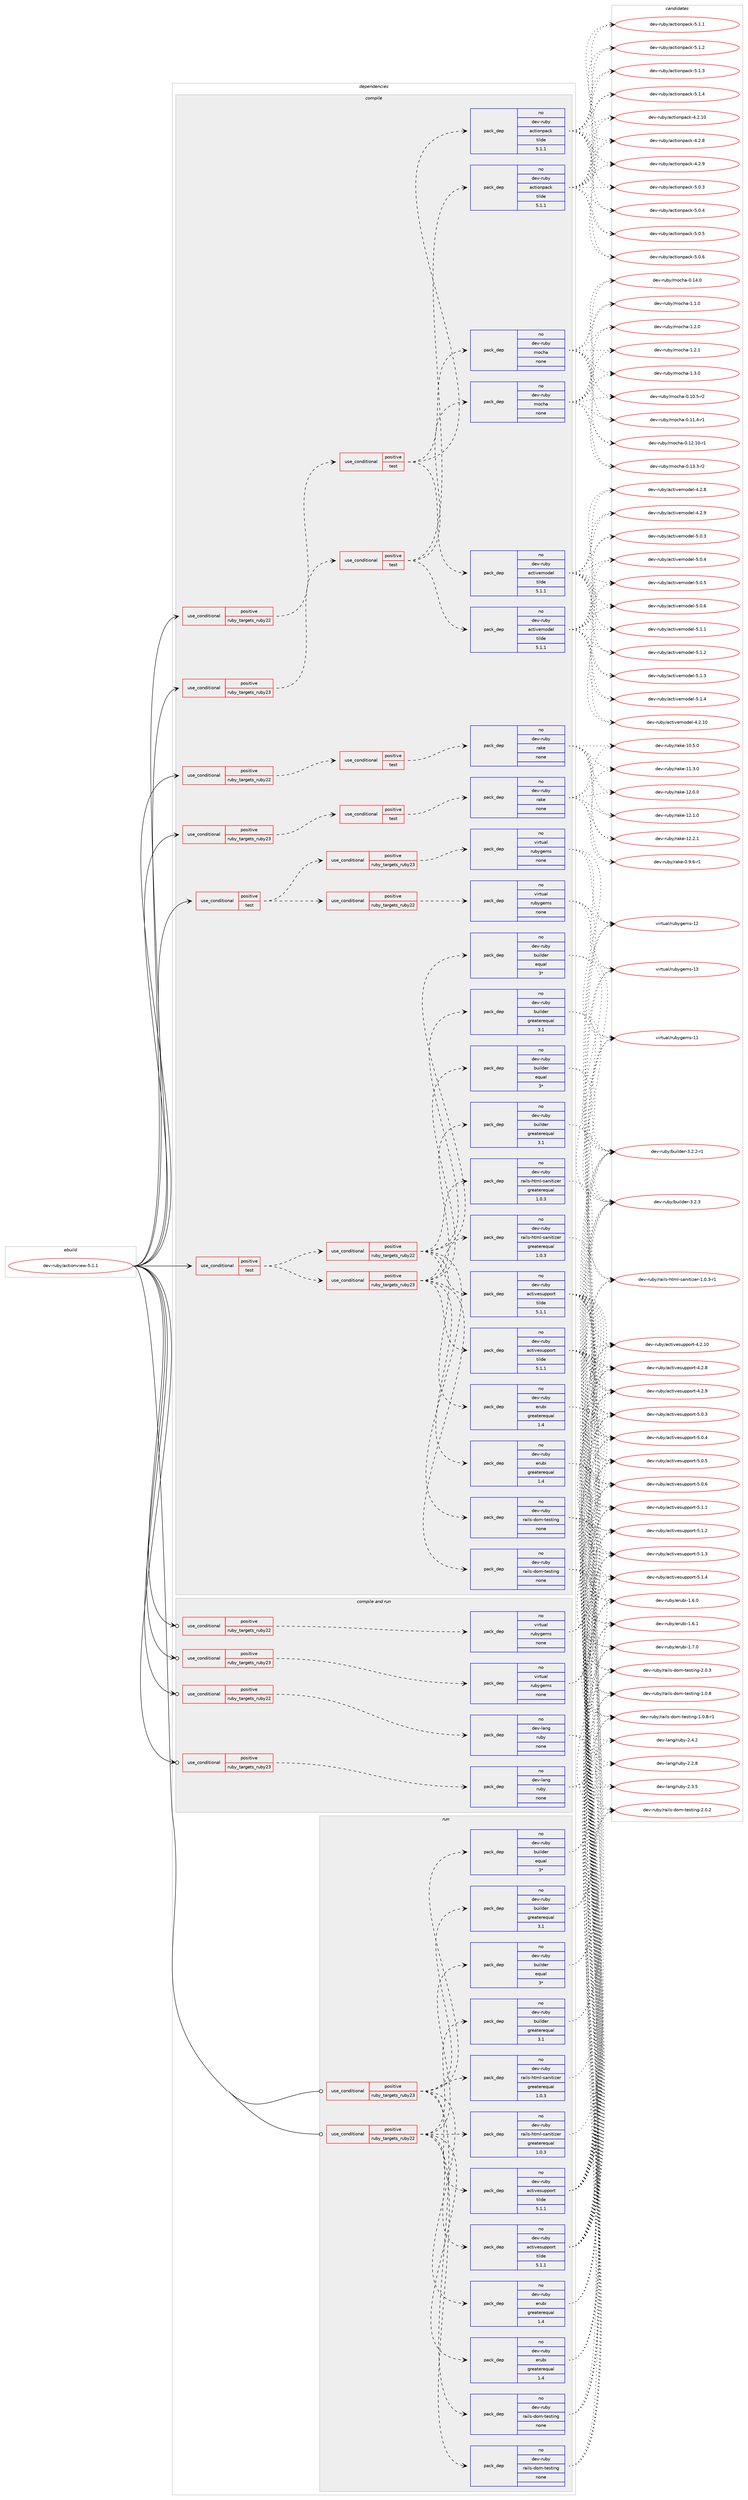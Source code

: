 digraph prolog {

# *************
# Graph options
# *************

newrank=true;
concentrate=true;
compound=true;
graph [rankdir=LR,fontname=Helvetica,fontsize=10,ranksep=1.5];#, ranksep=2.5, nodesep=0.2];
edge  [arrowhead=vee];
node  [fontname=Helvetica,fontsize=10];

# **********
# The ebuild
# **********

subgraph cluster_leftcol {
color=gray;
rank=same;
label=<<i>ebuild</i>>;
id [label="dev-ruby/actionview-5.1.1", color=red, width=4, href="../dev-ruby/actionview-5.1.1.svg"];
}

# ****************
# The dependencies
# ****************

subgraph cluster_midcol {
color=gray;
label=<<i>dependencies</i>>;
subgraph cluster_compile {
fillcolor="#eeeeee";
style=filled;
label=<<i>compile</i>>;
subgraph cond49291 {
dependency222841 [label=<<TABLE BORDER="0" CELLBORDER="1" CELLSPACING="0" CELLPADDING="4"><TR><TD ROWSPAN="3" CELLPADDING="10">use_conditional</TD></TR><TR><TD>positive</TD></TR><TR><TD>ruby_targets_ruby22</TD></TR></TABLE>>, shape=none, color=red];
subgraph cond49292 {
dependency222842 [label=<<TABLE BORDER="0" CELLBORDER="1" CELLSPACING="0" CELLPADDING="4"><TR><TD ROWSPAN="3" CELLPADDING="10">use_conditional</TD></TR><TR><TD>positive</TD></TR><TR><TD>test</TD></TR></TABLE>>, shape=none, color=red];
subgraph pack169560 {
dependency222843 [label=<<TABLE BORDER="0" CELLBORDER="1" CELLSPACING="0" CELLPADDING="4" WIDTH="220"><TR><TD ROWSPAN="6" CELLPADDING="30">pack_dep</TD></TR><TR><TD WIDTH="110">no</TD></TR><TR><TD>dev-ruby</TD></TR><TR><TD>mocha</TD></TR><TR><TD>none</TD></TR><TR><TD></TD></TR></TABLE>>, shape=none, color=blue];
}
dependency222842:e -> dependency222843:w [weight=20,style="dashed",arrowhead="vee"];
subgraph pack169561 {
dependency222844 [label=<<TABLE BORDER="0" CELLBORDER="1" CELLSPACING="0" CELLPADDING="4" WIDTH="220"><TR><TD ROWSPAN="6" CELLPADDING="30">pack_dep</TD></TR><TR><TD WIDTH="110">no</TD></TR><TR><TD>dev-ruby</TD></TR><TR><TD>actionpack</TD></TR><TR><TD>tilde</TD></TR><TR><TD>5.1.1</TD></TR></TABLE>>, shape=none, color=blue];
}
dependency222842:e -> dependency222844:w [weight=20,style="dashed",arrowhead="vee"];
subgraph pack169562 {
dependency222845 [label=<<TABLE BORDER="0" CELLBORDER="1" CELLSPACING="0" CELLPADDING="4" WIDTH="220"><TR><TD ROWSPAN="6" CELLPADDING="30">pack_dep</TD></TR><TR><TD WIDTH="110">no</TD></TR><TR><TD>dev-ruby</TD></TR><TR><TD>activemodel</TD></TR><TR><TD>tilde</TD></TR><TR><TD>5.1.1</TD></TR></TABLE>>, shape=none, color=blue];
}
dependency222842:e -> dependency222845:w [weight=20,style="dashed",arrowhead="vee"];
}
dependency222841:e -> dependency222842:w [weight=20,style="dashed",arrowhead="vee"];
}
id:e -> dependency222841:w [weight=20,style="solid",arrowhead="vee"];
subgraph cond49293 {
dependency222846 [label=<<TABLE BORDER="0" CELLBORDER="1" CELLSPACING="0" CELLPADDING="4"><TR><TD ROWSPAN="3" CELLPADDING="10">use_conditional</TD></TR><TR><TD>positive</TD></TR><TR><TD>ruby_targets_ruby22</TD></TR></TABLE>>, shape=none, color=red];
subgraph cond49294 {
dependency222847 [label=<<TABLE BORDER="0" CELLBORDER="1" CELLSPACING="0" CELLPADDING="4"><TR><TD ROWSPAN="3" CELLPADDING="10">use_conditional</TD></TR><TR><TD>positive</TD></TR><TR><TD>test</TD></TR></TABLE>>, shape=none, color=red];
subgraph pack169563 {
dependency222848 [label=<<TABLE BORDER="0" CELLBORDER="1" CELLSPACING="0" CELLPADDING="4" WIDTH="220"><TR><TD ROWSPAN="6" CELLPADDING="30">pack_dep</TD></TR><TR><TD WIDTH="110">no</TD></TR><TR><TD>dev-ruby</TD></TR><TR><TD>rake</TD></TR><TR><TD>none</TD></TR><TR><TD></TD></TR></TABLE>>, shape=none, color=blue];
}
dependency222847:e -> dependency222848:w [weight=20,style="dashed",arrowhead="vee"];
}
dependency222846:e -> dependency222847:w [weight=20,style="dashed",arrowhead="vee"];
}
id:e -> dependency222846:w [weight=20,style="solid",arrowhead="vee"];
subgraph cond49295 {
dependency222849 [label=<<TABLE BORDER="0" CELLBORDER="1" CELLSPACING="0" CELLPADDING="4"><TR><TD ROWSPAN="3" CELLPADDING="10">use_conditional</TD></TR><TR><TD>positive</TD></TR><TR><TD>ruby_targets_ruby23</TD></TR></TABLE>>, shape=none, color=red];
subgraph cond49296 {
dependency222850 [label=<<TABLE BORDER="0" CELLBORDER="1" CELLSPACING="0" CELLPADDING="4"><TR><TD ROWSPAN="3" CELLPADDING="10">use_conditional</TD></TR><TR><TD>positive</TD></TR><TR><TD>test</TD></TR></TABLE>>, shape=none, color=red];
subgraph pack169564 {
dependency222851 [label=<<TABLE BORDER="0" CELLBORDER="1" CELLSPACING="0" CELLPADDING="4" WIDTH="220"><TR><TD ROWSPAN="6" CELLPADDING="30">pack_dep</TD></TR><TR><TD WIDTH="110">no</TD></TR><TR><TD>dev-ruby</TD></TR><TR><TD>mocha</TD></TR><TR><TD>none</TD></TR><TR><TD></TD></TR></TABLE>>, shape=none, color=blue];
}
dependency222850:e -> dependency222851:w [weight=20,style="dashed",arrowhead="vee"];
subgraph pack169565 {
dependency222852 [label=<<TABLE BORDER="0" CELLBORDER="1" CELLSPACING="0" CELLPADDING="4" WIDTH="220"><TR><TD ROWSPAN="6" CELLPADDING="30">pack_dep</TD></TR><TR><TD WIDTH="110">no</TD></TR><TR><TD>dev-ruby</TD></TR><TR><TD>actionpack</TD></TR><TR><TD>tilde</TD></TR><TR><TD>5.1.1</TD></TR></TABLE>>, shape=none, color=blue];
}
dependency222850:e -> dependency222852:w [weight=20,style="dashed",arrowhead="vee"];
subgraph pack169566 {
dependency222853 [label=<<TABLE BORDER="0" CELLBORDER="1" CELLSPACING="0" CELLPADDING="4" WIDTH="220"><TR><TD ROWSPAN="6" CELLPADDING="30">pack_dep</TD></TR><TR><TD WIDTH="110">no</TD></TR><TR><TD>dev-ruby</TD></TR><TR><TD>activemodel</TD></TR><TR><TD>tilde</TD></TR><TR><TD>5.1.1</TD></TR></TABLE>>, shape=none, color=blue];
}
dependency222850:e -> dependency222853:w [weight=20,style="dashed",arrowhead="vee"];
}
dependency222849:e -> dependency222850:w [weight=20,style="dashed",arrowhead="vee"];
}
id:e -> dependency222849:w [weight=20,style="solid",arrowhead="vee"];
subgraph cond49297 {
dependency222854 [label=<<TABLE BORDER="0" CELLBORDER="1" CELLSPACING="0" CELLPADDING="4"><TR><TD ROWSPAN="3" CELLPADDING="10">use_conditional</TD></TR><TR><TD>positive</TD></TR><TR><TD>ruby_targets_ruby23</TD></TR></TABLE>>, shape=none, color=red];
subgraph cond49298 {
dependency222855 [label=<<TABLE BORDER="0" CELLBORDER="1" CELLSPACING="0" CELLPADDING="4"><TR><TD ROWSPAN="3" CELLPADDING="10">use_conditional</TD></TR><TR><TD>positive</TD></TR><TR><TD>test</TD></TR></TABLE>>, shape=none, color=red];
subgraph pack169567 {
dependency222856 [label=<<TABLE BORDER="0" CELLBORDER="1" CELLSPACING="0" CELLPADDING="4" WIDTH="220"><TR><TD ROWSPAN="6" CELLPADDING="30">pack_dep</TD></TR><TR><TD WIDTH="110">no</TD></TR><TR><TD>dev-ruby</TD></TR><TR><TD>rake</TD></TR><TR><TD>none</TD></TR><TR><TD></TD></TR></TABLE>>, shape=none, color=blue];
}
dependency222855:e -> dependency222856:w [weight=20,style="dashed",arrowhead="vee"];
}
dependency222854:e -> dependency222855:w [weight=20,style="dashed",arrowhead="vee"];
}
id:e -> dependency222854:w [weight=20,style="solid",arrowhead="vee"];
subgraph cond49299 {
dependency222857 [label=<<TABLE BORDER="0" CELLBORDER="1" CELLSPACING="0" CELLPADDING="4"><TR><TD ROWSPAN="3" CELLPADDING="10">use_conditional</TD></TR><TR><TD>positive</TD></TR><TR><TD>test</TD></TR></TABLE>>, shape=none, color=red];
subgraph cond49300 {
dependency222858 [label=<<TABLE BORDER="0" CELLBORDER="1" CELLSPACING="0" CELLPADDING="4"><TR><TD ROWSPAN="3" CELLPADDING="10">use_conditional</TD></TR><TR><TD>positive</TD></TR><TR><TD>ruby_targets_ruby22</TD></TR></TABLE>>, shape=none, color=red];
subgraph pack169568 {
dependency222859 [label=<<TABLE BORDER="0" CELLBORDER="1" CELLSPACING="0" CELLPADDING="4" WIDTH="220"><TR><TD ROWSPAN="6" CELLPADDING="30">pack_dep</TD></TR><TR><TD WIDTH="110">no</TD></TR><TR><TD>dev-ruby</TD></TR><TR><TD>activesupport</TD></TR><TR><TD>tilde</TD></TR><TR><TD>5.1.1</TD></TR></TABLE>>, shape=none, color=blue];
}
dependency222858:e -> dependency222859:w [weight=20,style="dashed",arrowhead="vee"];
subgraph pack169569 {
dependency222860 [label=<<TABLE BORDER="0" CELLBORDER="1" CELLSPACING="0" CELLPADDING="4" WIDTH="220"><TR><TD ROWSPAN="6" CELLPADDING="30">pack_dep</TD></TR><TR><TD WIDTH="110">no</TD></TR><TR><TD>dev-ruby</TD></TR><TR><TD>builder</TD></TR><TR><TD>greaterequal</TD></TR><TR><TD>3.1</TD></TR></TABLE>>, shape=none, color=blue];
}
dependency222858:e -> dependency222860:w [weight=20,style="dashed",arrowhead="vee"];
subgraph pack169570 {
dependency222861 [label=<<TABLE BORDER="0" CELLBORDER="1" CELLSPACING="0" CELLPADDING="4" WIDTH="220"><TR><TD ROWSPAN="6" CELLPADDING="30">pack_dep</TD></TR><TR><TD WIDTH="110">no</TD></TR><TR><TD>dev-ruby</TD></TR><TR><TD>builder</TD></TR><TR><TD>equal</TD></TR><TR><TD>3*</TD></TR></TABLE>>, shape=none, color=blue];
}
dependency222858:e -> dependency222861:w [weight=20,style="dashed",arrowhead="vee"];
subgraph pack169571 {
dependency222862 [label=<<TABLE BORDER="0" CELLBORDER="1" CELLSPACING="0" CELLPADDING="4" WIDTH="220"><TR><TD ROWSPAN="6" CELLPADDING="30">pack_dep</TD></TR><TR><TD WIDTH="110">no</TD></TR><TR><TD>dev-ruby</TD></TR><TR><TD>erubi</TD></TR><TR><TD>greaterequal</TD></TR><TR><TD>1.4</TD></TR></TABLE>>, shape=none, color=blue];
}
dependency222858:e -> dependency222862:w [weight=20,style="dashed",arrowhead="vee"];
subgraph pack169572 {
dependency222863 [label=<<TABLE BORDER="0" CELLBORDER="1" CELLSPACING="0" CELLPADDING="4" WIDTH="220"><TR><TD ROWSPAN="6" CELLPADDING="30">pack_dep</TD></TR><TR><TD WIDTH="110">no</TD></TR><TR><TD>dev-ruby</TD></TR><TR><TD>rails-html-sanitizer</TD></TR><TR><TD>greaterequal</TD></TR><TR><TD>1.0.3</TD></TR></TABLE>>, shape=none, color=blue];
}
dependency222858:e -> dependency222863:w [weight=20,style="dashed",arrowhead="vee"];
subgraph pack169573 {
dependency222864 [label=<<TABLE BORDER="0" CELLBORDER="1" CELLSPACING="0" CELLPADDING="4" WIDTH="220"><TR><TD ROWSPAN="6" CELLPADDING="30">pack_dep</TD></TR><TR><TD WIDTH="110">no</TD></TR><TR><TD>dev-ruby</TD></TR><TR><TD>rails-dom-testing</TD></TR><TR><TD>none</TD></TR><TR><TD></TD></TR></TABLE>>, shape=none, color=blue];
}
dependency222858:e -> dependency222864:w [weight=20,style="dashed",arrowhead="vee"];
}
dependency222857:e -> dependency222858:w [weight=20,style="dashed",arrowhead="vee"];
subgraph cond49301 {
dependency222865 [label=<<TABLE BORDER="0" CELLBORDER="1" CELLSPACING="0" CELLPADDING="4"><TR><TD ROWSPAN="3" CELLPADDING="10">use_conditional</TD></TR><TR><TD>positive</TD></TR><TR><TD>ruby_targets_ruby23</TD></TR></TABLE>>, shape=none, color=red];
subgraph pack169574 {
dependency222866 [label=<<TABLE BORDER="0" CELLBORDER="1" CELLSPACING="0" CELLPADDING="4" WIDTH="220"><TR><TD ROWSPAN="6" CELLPADDING="30">pack_dep</TD></TR><TR><TD WIDTH="110">no</TD></TR><TR><TD>dev-ruby</TD></TR><TR><TD>activesupport</TD></TR><TR><TD>tilde</TD></TR><TR><TD>5.1.1</TD></TR></TABLE>>, shape=none, color=blue];
}
dependency222865:e -> dependency222866:w [weight=20,style="dashed",arrowhead="vee"];
subgraph pack169575 {
dependency222867 [label=<<TABLE BORDER="0" CELLBORDER="1" CELLSPACING="0" CELLPADDING="4" WIDTH="220"><TR><TD ROWSPAN="6" CELLPADDING="30">pack_dep</TD></TR><TR><TD WIDTH="110">no</TD></TR><TR><TD>dev-ruby</TD></TR><TR><TD>builder</TD></TR><TR><TD>greaterequal</TD></TR><TR><TD>3.1</TD></TR></TABLE>>, shape=none, color=blue];
}
dependency222865:e -> dependency222867:w [weight=20,style="dashed",arrowhead="vee"];
subgraph pack169576 {
dependency222868 [label=<<TABLE BORDER="0" CELLBORDER="1" CELLSPACING="0" CELLPADDING="4" WIDTH="220"><TR><TD ROWSPAN="6" CELLPADDING="30">pack_dep</TD></TR><TR><TD WIDTH="110">no</TD></TR><TR><TD>dev-ruby</TD></TR><TR><TD>builder</TD></TR><TR><TD>equal</TD></TR><TR><TD>3*</TD></TR></TABLE>>, shape=none, color=blue];
}
dependency222865:e -> dependency222868:w [weight=20,style="dashed",arrowhead="vee"];
subgraph pack169577 {
dependency222869 [label=<<TABLE BORDER="0" CELLBORDER="1" CELLSPACING="0" CELLPADDING="4" WIDTH="220"><TR><TD ROWSPAN="6" CELLPADDING="30">pack_dep</TD></TR><TR><TD WIDTH="110">no</TD></TR><TR><TD>dev-ruby</TD></TR><TR><TD>erubi</TD></TR><TR><TD>greaterequal</TD></TR><TR><TD>1.4</TD></TR></TABLE>>, shape=none, color=blue];
}
dependency222865:e -> dependency222869:w [weight=20,style="dashed",arrowhead="vee"];
subgraph pack169578 {
dependency222870 [label=<<TABLE BORDER="0" CELLBORDER="1" CELLSPACING="0" CELLPADDING="4" WIDTH="220"><TR><TD ROWSPAN="6" CELLPADDING="30">pack_dep</TD></TR><TR><TD WIDTH="110">no</TD></TR><TR><TD>dev-ruby</TD></TR><TR><TD>rails-html-sanitizer</TD></TR><TR><TD>greaterequal</TD></TR><TR><TD>1.0.3</TD></TR></TABLE>>, shape=none, color=blue];
}
dependency222865:e -> dependency222870:w [weight=20,style="dashed",arrowhead="vee"];
subgraph pack169579 {
dependency222871 [label=<<TABLE BORDER="0" CELLBORDER="1" CELLSPACING="0" CELLPADDING="4" WIDTH="220"><TR><TD ROWSPAN="6" CELLPADDING="30">pack_dep</TD></TR><TR><TD WIDTH="110">no</TD></TR><TR><TD>dev-ruby</TD></TR><TR><TD>rails-dom-testing</TD></TR><TR><TD>none</TD></TR><TR><TD></TD></TR></TABLE>>, shape=none, color=blue];
}
dependency222865:e -> dependency222871:w [weight=20,style="dashed",arrowhead="vee"];
}
dependency222857:e -> dependency222865:w [weight=20,style="dashed",arrowhead="vee"];
}
id:e -> dependency222857:w [weight=20,style="solid",arrowhead="vee"];
subgraph cond49302 {
dependency222872 [label=<<TABLE BORDER="0" CELLBORDER="1" CELLSPACING="0" CELLPADDING="4"><TR><TD ROWSPAN="3" CELLPADDING="10">use_conditional</TD></TR><TR><TD>positive</TD></TR><TR><TD>test</TD></TR></TABLE>>, shape=none, color=red];
subgraph cond49303 {
dependency222873 [label=<<TABLE BORDER="0" CELLBORDER="1" CELLSPACING="0" CELLPADDING="4"><TR><TD ROWSPAN="3" CELLPADDING="10">use_conditional</TD></TR><TR><TD>positive</TD></TR><TR><TD>ruby_targets_ruby22</TD></TR></TABLE>>, shape=none, color=red];
subgraph pack169580 {
dependency222874 [label=<<TABLE BORDER="0" CELLBORDER="1" CELLSPACING="0" CELLPADDING="4" WIDTH="220"><TR><TD ROWSPAN="6" CELLPADDING="30">pack_dep</TD></TR><TR><TD WIDTH="110">no</TD></TR><TR><TD>virtual</TD></TR><TR><TD>rubygems</TD></TR><TR><TD>none</TD></TR><TR><TD></TD></TR></TABLE>>, shape=none, color=blue];
}
dependency222873:e -> dependency222874:w [weight=20,style="dashed",arrowhead="vee"];
}
dependency222872:e -> dependency222873:w [weight=20,style="dashed",arrowhead="vee"];
subgraph cond49304 {
dependency222875 [label=<<TABLE BORDER="0" CELLBORDER="1" CELLSPACING="0" CELLPADDING="4"><TR><TD ROWSPAN="3" CELLPADDING="10">use_conditional</TD></TR><TR><TD>positive</TD></TR><TR><TD>ruby_targets_ruby23</TD></TR></TABLE>>, shape=none, color=red];
subgraph pack169581 {
dependency222876 [label=<<TABLE BORDER="0" CELLBORDER="1" CELLSPACING="0" CELLPADDING="4" WIDTH="220"><TR><TD ROWSPAN="6" CELLPADDING="30">pack_dep</TD></TR><TR><TD WIDTH="110">no</TD></TR><TR><TD>virtual</TD></TR><TR><TD>rubygems</TD></TR><TR><TD>none</TD></TR><TR><TD></TD></TR></TABLE>>, shape=none, color=blue];
}
dependency222875:e -> dependency222876:w [weight=20,style="dashed",arrowhead="vee"];
}
dependency222872:e -> dependency222875:w [weight=20,style="dashed",arrowhead="vee"];
}
id:e -> dependency222872:w [weight=20,style="solid",arrowhead="vee"];
}
subgraph cluster_compileandrun {
fillcolor="#eeeeee";
style=filled;
label=<<i>compile and run</i>>;
subgraph cond49305 {
dependency222877 [label=<<TABLE BORDER="0" CELLBORDER="1" CELLSPACING="0" CELLPADDING="4"><TR><TD ROWSPAN="3" CELLPADDING="10">use_conditional</TD></TR><TR><TD>positive</TD></TR><TR><TD>ruby_targets_ruby22</TD></TR></TABLE>>, shape=none, color=red];
subgraph pack169582 {
dependency222878 [label=<<TABLE BORDER="0" CELLBORDER="1" CELLSPACING="0" CELLPADDING="4" WIDTH="220"><TR><TD ROWSPAN="6" CELLPADDING="30">pack_dep</TD></TR><TR><TD WIDTH="110">no</TD></TR><TR><TD>dev-lang</TD></TR><TR><TD>ruby</TD></TR><TR><TD>none</TD></TR><TR><TD></TD></TR></TABLE>>, shape=none, color=blue];
}
dependency222877:e -> dependency222878:w [weight=20,style="dashed",arrowhead="vee"];
}
id:e -> dependency222877:w [weight=20,style="solid",arrowhead="odotvee"];
subgraph cond49306 {
dependency222879 [label=<<TABLE BORDER="0" CELLBORDER="1" CELLSPACING="0" CELLPADDING="4"><TR><TD ROWSPAN="3" CELLPADDING="10">use_conditional</TD></TR><TR><TD>positive</TD></TR><TR><TD>ruby_targets_ruby22</TD></TR></TABLE>>, shape=none, color=red];
subgraph pack169583 {
dependency222880 [label=<<TABLE BORDER="0" CELLBORDER="1" CELLSPACING="0" CELLPADDING="4" WIDTH="220"><TR><TD ROWSPAN="6" CELLPADDING="30">pack_dep</TD></TR><TR><TD WIDTH="110">no</TD></TR><TR><TD>virtual</TD></TR><TR><TD>rubygems</TD></TR><TR><TD>none</TD></TR><TR><TD></TD></TR></TABLE>>, shape=none, color=blue];
}
dependency222879:e -> dependency222880:w [weight=20,style="dashed",arrowhead="vee"];
}
id:e -> dependency222879:w [weight=20,style="solid",arrowhead="odotvee"];
subgraph cond49307 {
dependency222881 [label=<<TABLE BORDER="0" CELLBORDER="1" CELLSPACING="0" CELLPADDING="4"><TR><TD ROWSPAN="3" CELLPADDING="10">use_conditional</TD></TR><TR><TD>positive</TD></TR><TR><TD>ruby_targets_ruby23</TD></TR></TABLE>>, shape=none, color=red];
subgraph pack169584 {
dependency222882 [label=<<TABLE BORDER="0" CELLBORDER="1" CELLSPACING="0" CELLPADDING="4" WIDTH="220"><TR><TD ROWSPAN="6" CELLPADDING="30">pack_dep</TD></TR><TR><TD WIDTH="110">no</TD></TR><TR><TD>dev-lang</TD></TR><TR><TD>ruby</TD></TR><TR><TD>none</TD></TR><TR><TD></TD></TR></TABLE>>, shape=none, color=blue];
}
dependency222881:e -> dependency222882:w [weight=20,style="dashed",arrowhead="vee"];
}
id:e -> dependency222881:w [weight=20,style="solid",arrowhead="odotvee"];
subgraph cond49308 {
dependency222883 [label=<<TABLE BORDER="0" CELLBORDER="1" CELLSPACING="0" CELLPADDING="4"><TR><TD ROWSPAN="3" CELLPADDING="10">use_conditional</TD></TR><TR><TD>positive</TD></TR><TR><TD>ruby_targets_ruby23</TD></TR></TABLE>>, shape=none, color=red];
subgraph pack169585 {
dependency222884 [label=<<TABLE BORDER="0" CELLBORDER="1" CELLSPACING="0" CELLPADDING="4" WIDTH="220"><TR><TD ROWSPAN="6" CELLPADDING="30">pack_dep</TD></TR><TR><TD WIDTH="110">no</TD></TR><TR><TD>virtual</TD></TR><TR><TD>rubygems</TD></TR><TR><TD>none</TD></TR><TR><TD></TD></TR></TABLE>>, shape=none, color=blue];
}
dependency222883:e -> dependency222884:w [weight=20,style="dashed",arrowhead="vee"];
}
id:e -> dependency222883:w [weight=20,style="solid",arrowhead="odotvee"];
}
subgraph cluster_run {
fillcolor="#eeeeee";
style=filled;
label=<<i>run</i>>;
subgraph cond49309 {
dependency222885 [label=<<TABLE BORDER="0" CELLBORDER="1" CELLSPACING="0" CELLPADDING="4"><TR><TD ROWSPAN="3" CELLPADDING="10">use_conditional</TD></TR><TR><TD>positive</TD></TR><TR><TD>ruby_targets_ruby22</TD></TR></TABLE>>, shape=none, color=red];
subgraph pack169586 {
dependency222886 [label=<<TABLE BORDER="0" CELLBORDER="1" CELLSPACING="0" CELLPADDING="4" WIDTH="220"><TR><TD ROWSPAN="6" CELLPADDING="30">pack_dep</TD></TR><TR><TD WIDTH="110">no</TD></TR><TR><TD>dev-ruby</TD></TR><TR><TD>activesupport</TD></TR><TR><TD>tilde</TD></TR><TR><TD>5.1.1</TD></TR></TABLE>>, shape=none, color=blue];
}
dependency222885:e -> dependency222886:w [weight=20,style="dashed",arrowhead="vee"];
subgraph pack169587 {
dependency222887 [label=<<TABLE BORDER="0" CELLBORDER="1" CELLSPACING="0" CELLPADDING="4" WIDTH="220"><TR><TD ROWSPAN="6" CELLPADDING="30">pack_dep</TD></TR><TR><TD WIDTH="110">no</TD></TR><TR><TD>dev-ruby</TD></TR><TR><TD>builder</TD></TR><TR><TD>greaterequal</TD></TR><TR><TD>3.1</TD></TR></TABLE>>, shape=none, color=blue];
}
dependency222885:e -> dependency222887:w [weight=20,style="dashed",arrowhead="vee"];
subgraph pack169588 {
dependency222888 [label=<<TABLE BORDER="0" CELLBORDER="1" CELLSPACING="0" CELLPADDING="4" WIDTH="220"><TR><TD ROWSPAN="6" CELLPADDING="30">pack_dep</TD></TR><TR><TD WIDTH="110">no</TD></TR><TR><TD>dev-ruby</TD></TR><TR><TD>builder</TD></TR><TR><TD>equal</TD></TR><TR><TD>3*</TD></TR></TABLE>>, shape=none, color=blue];
}
dependency222885:e -> dependency222888:w [weight=20,style="dashed",arrowhead="vee"];
subgraph pack169589 {
dependency222889 [label=<<TABLE BORDER="0" CELLBORDER="1" CELLSPACING="0" CELLPADDING="4" WIDTH="220"><TR><TD ROWSPAN="6" CELLPADDING="30">pack_dep</TD></TR><TR><TD WIDTH="110">no</TD></TR><TR><TD>dev-ruby</TD></TR><TR><TD>erubi</TD></TR><TR><TD>greaterequal</TD></TR><TR><TD>1.4</TD></TR></TABLE>>, shape=none, color=blue];
}
dependency222885:e -> dependency222889:w [weight=20,style="dashed",arrowhead="vee"];
subgraph pack169590 {
dependency222890 [label=<<TABLE BORDER="0" CELLBORDER="1" CELLSPACING="0" CELLPADDING="4" WIDTH="220"><TR><TD ROWSPAN="6" CELLPADDING="30">pack_dep</TD></TR><TR><TD WIDTH="110">no</TD></TR><TR><TD>dev-ruby</TD></TR><TR><TD>rails-html-sanitizer</TD></TR><TR><TD>greaterequal</TD></TR><TR><TD>1.0.3</TD></TR></TABLE>>, shape=none, color=blue];
}
dependency222885:e -> dependency222890:w [weight=20,style="dashed",arrowhead="vee"];
subgraph pack169591 {
dependency222891 [label=<<TABLE BORDER="0" CELLBORDER="1" CELLSPACING="0" CELLPADDING="4" WIDTH="220"><TR><TD ROWSPAN="6" CELLPADDING="30">pack_dep</TD></TR><TR><TD WIDTH="110">no</TD></TR><TR><TD>dev-ruby</TD></TR><TR><TD>rails-dom-testing</TD></TR><TR><TD>none</TD></TR><TR><TD></TD></TR></TABLE>>, shape=none, color=blue];
}
dependency222885:e -> dependency222891:w [weight=20,style="dashed",arrowhead="vee"];
}
id:e -> dependency222885:w [weight=20,style="solid",arrowhead="odot"];
subgraph cond49310 {
dependency222892 [label=<<TABLE BORDER="0" CELLBORDER="1" CELLSPACING="0" CELLPADDING="4"><TR><TD ROWSPAN="3" CELLPADDING="10">use_conditional</TD></TR><TR><TD>positive</TD></TR><TR><TD>ruby_targets_ruby23</TD></TR></TABLE>>, shape=none, color=red];
subgraph pack169592 {
dependency222893 [label=<<TABLE BORDER="0" CELLBORDER="1" CELLSPACING="0" CELLPADDING="4" WIDTH="220"><TR><TD ROWSPAN="6" CELLPADDING="30">pack_dep</TD></TR><TR><TD WIDTH="110">no</TD></TR><TR><TD>dev-ruby</TD></TR><TR><TD>activesupport</TD></TR><TR><TD>tilde</TD></TR><TR><TD>5.1.1</TD></TR></TABLE>>, shape=none, color=blue];
}
dependency222892:e -> dependency222893:w [weight=20,style="dashed",arrowhead="vee"];
subgraph pack169593 {
dependency222894 [label=<<TABLE BORDER="0" CELLBORDER="1" CELLSPACING="0" CELLPADDING="4" WIDTH="220"><TR><TD ROWSPAN="6" CELLPADDING="30">pack_dep</TD></TR><TR><TD WIDTH="110">no</TD></TR><TR><TD>dev-ruby</TD></TR><TR><TD>builder</TD></TR><TR><TD>greaterequal</TD></TR><TR><TD>3.1</TD></TR></TABLE>>, shape=none, color=blue];
}
dependency222892:e -> dependency222894:w [weight=20,style="dashed",arrowhead="vee"];
subgraph pack169594 {
dependency222895 [label=<<TABLE BORDER="0" CELLBORDER="1" CELLSPACING="0" CELLPADDING="4" WIDTH="220"><TR><TD ROWSPAN="6" CELLPADDING="30">pack_dep</TD></TR><TR><TD WIDTH="110">no</TD></TR><TR><TD>dev-ruby</TD></TR><TR><TD>builder</TD></TR><TR><TD>equal</TD></TR><TR><TD>3*</TD></TR></TABLE>>, shape=none, color=blue];
}
dependency222892:e -> dependency222895:w [weight=20,style="dashed",arrowhead="vee"];
subgraph pack169595 {
dependency222896 [label=<<TABLE BORDER="0" CELLBORDER="1" CELLSPACING="0" CELLPADDING="4" WIDTH="220"><TR><TD ROWSPAN="6" CELLPADDING="30">pack_dep</TD></TR><TR><TD WIDTH="110">no</TD></TR><TR><TD>dev-ruby</TD></TR><TR><TD>erubi</TD></TR><TR><TD>greaterequal</TD></TR><TR><TD>1.4</TD></TR></TABLE>>, shape=none, color=blue];
}
dependency222892:e -> dependency222896:w [weight=20,style="dashed",arrowhead="vee"];
subgraph pack169596 {
dependency222897 [label=<<TABLE BORDER="0" CELLBORDER="1" CELLSPACING="0" CELLPADDING="4" WIDTH="220"><TR><TD ROWSPAN="6" CELLPADDING="30">pack_dep</TD></TR><TR><TD WIDTH="110">no</TD></TR><TR><TD>dev-ruby</TD></TR><TR><TD>rails-html-sanitizer</TD></TR><TR><TD>greaterequal</TD></TR><TR><TD>1.0.3</TD></TR></TABLE>>, shape=none, color=blue];
}
dependency222892:e -> dependency222897:w [weight=20,style="dashed",arrowhead="vee"];
subgraph pack169597 {
dependency222898 [label=<<TABLE BORDER="0" CELLBORDER="1" CELLSPACING="0" CELLPADDING="4" WIDTH="220"><TR><TD ROWSPAN="6" CELLPADDING="30">pack_dep</TD></TR><TR><TD WIDTH="110">no</TD></TR><TR><TD>dev-ruby</TD></TR><TR><TD>rails-dom-testing</TD></TR><TR><TD>none</TD></TR><TR><TD></TD></TR></TABLE>>, shape=none, color=blue];
}
dependency222892:e -> dependency222898:w [weight=20,style="dashed",arrowhead="vee"];
}
id:e -> dependency222892:w [weight=20,style="solid",arrowhead="odot"];
}
}

# **************
# The candidates
# **************

subgraph cluster_choices {
rank=same;
color=gray;
label=<<i>candidates</i>>;

subgraph choice169560 {
color=black;
nodesep=1;
choice1001011184511411798121471091119910497454846494846534511450 [label="dev-ruby/mocha-0.10.5-r2", color=red, width=4,href="../dev-ruby/mocha-0.10.5-r2.svg"];
choice1001011184511411798121471091119910497454846494946524511449 [label="dev-ruby/mocha-0.11.4-r1", color=red, width=4,href="../dev-ruby/mocha-0.11.4-r1.svg"];
choice100101118451141179812147109111991049745484649504649484511449 [label="dev-ruby/mocha-0.12.10-r1", color=red, width=4,href="../dev-ruby/mocha-0.12.10-r1.svg"];
choice1001011184511411798121471091119910497454846495146514511450 [label="dev-ruby/mocha-0.13.3-r2", color=red, width=4,href="../dev-ruby/mocha-0.13.3-r2.svg"];
choice100101118451141179812147109111991049745484649524648 [label="dev-ruby/mocha-0.14.0", color=red, width=4,href="../dev-ruby/mocha-0.14.0.svg"];
choice1001011184511411798121471091119910497454946494648 [label="dev-ruby/mocha-1.1.0", color=red, width=4,href="../dev-ruby/mocha-1.1.0.svg"];
choice1001011184511411798121471091119910497454946504648 [label="dev-ruby/mocha-1.2.0", color=red, width=4,href="../dev-ruby/mocha-1.2.0.svg"];
choice1001011184511411798121471091119910497454946504649 [label="dev-ruby/mocha-1.2.1", color=red, width=4,href="../dev-ruby/mocha-1.2.1.svg"];
choice1001011184511411798121471091119910497454946514648 [label="dev-ruby/mocha-1.3.0", color=red, width=4,href="../dev-ruby/mocha-1.3.0.svg"];
dependency222843:e -> choice1001011184511411798121471091119910497454846494846534511450:w [style=dotted,weight="100"];
dependency222843:e -> choice1001011184511411798121471091119910497454846494946524511449:w [style=dotted,weight="100"];
dependency222843:e -> choice100101118451141179812147109111991049745484649504649484511449:w [style=dotted,weight="100"];
dependency222843:e -> choice1001011184511411798121471091119910497454846495146514511450:w [style=dotted,weight="100"];
dependency222843:e -> choice100101118451141179812147109111991049745484649524648:w [style=dotted,weight="100"];
dependency222843:e -> choice1001011184511411798121471091119910497454946494648:w [style=dotted,weight="100"];
dependency222843:e -> choice1001011184511411798121471091119910497454946504648:w [style=dotted,weight="100"];
dependency222843:e -> choice1001011184511411798121471091119910497454946504649:w [style=dotted,weight="100"];
dependency222843:e -> choice1001011184511411798121471091119910497454946514648:w [style=dotted,weight="100"];
}
subgraph choice169561 {
color=black;
nodesep=1;
choice1001011184511411798121479799116105111110112979910745524650464948 [label="dev-ruby/actionpack-4.2.10", color=red, width=4,href="../dev-ruby/actionpack-4.2.10.svg"];
choice10010111845114117981214797991161051111101129799107455246504656 [label="dev-ruby/actionpack-4.2.8", color=red, width=4,href="../dev-ruby/actionpack-4.2.8.svg"];
choice10010111845114117981214797991161051111101129799107455246504657 [label="dev-ruby/actionpack-4.2.9", color=red, width=4,href="../dev-ruby/actionpack-4.2.9.svg"];
choice10010111845114117981214797991161051111101129799107455346484651 [label="dev-ruby/actionpack-5.0.3", color=red, width=4,href="../dev-ruby/actionpack-5.0.3.svg"];
choice10010111845114117981214797991161051111101129799107455346484652 [label="dev-ruby/actionpack-5.0.4", color=red, width=4,href="../dev-ruby/actionpack-5.0.4.svg"];
choice10010111845114117981214797991161051111101129799107455346484653 [label="dev-ruby/actionpack-5.0.5", color=red, width=4,href="../dev-ruby/actionpack-5.0.5.svg"];
choice10010111845114117981214797991161051111101129799107455346484654 [label="dev-ruby/actionpack-5.0.6", color=red, width=4,href="../dev-ruby/actionpack-5.0.6.svg"];
choice10010111845114117981214797991161051111101129799107455346494649 [label="dev-ruby/actionpack-5.1.1", color=red, width=4,href="../dev-ruby/actionpack-5.1.1.svg"];
choice10010111845114117981214797991161051111101129799107455346494650 [label="dev-ruby/actionpack-5.1.2", color=red, width=4,href="../dev-ruby/actionpack-5.1.2.svg"];
choice10010111845114117981214797991161051111101129799107455346494651 [label="dev-ruby/actionpack-5.1.3", color=red, width=4,href="../dev-ruby/actionpack-5.1.3.svg"];
choice10010111845114117981214797991161051111101129799107455346494652 [label="dev-ruby/actionpack-5.1.4", color=red, width=4,href="../dev-ruby/actionpack-5.1.4.svg"];
dependency222844:e -> choice1001011184511411798121479799116105111110112979910745524650464948:w [style=dotted,weight="100"];
dependency222844:e -> choice10010111845114117981214797991161051111101129799107455246504656:w [style=dotted,weight="100"];
dependency222844:e -> choice10010111845114117981214797991161051111101129799107455246504657:w [style=dotted,weight="100"];
dependency222844:e -> choice10010111845114117981214797991161051111101129799107455346484651:w [style=dotted,weight="100"];
dependency222844:e -> choice10010111845114117981214797991161051111101129799107455346484652:w [style=dotted,weight="100"];
dependency222844:e -> choice10010111845114117981214797991161051111101129799107455346484653:w [style=dotted,weight="100"];
dependency222844:e -> choice10010111845114117981214797991161051111101129799107455346484654:w [style=dotted,weight="100"];
dependency222844:e -> choice10010111845114117981214797991161051111101129799107455346494649:w [style=dotted,weight="100"];
dependency222844:e -> choice10010111845114117981214797991161051111101129799107455346494650:w [style=dotted,weight="100"];
dependency222844:e -> choice10010111845114117981214797991161051111101129799107455346494651:w [style=dotted,weight="100"];
dependency222844:e -> choice10010111845114117981214797991161051111101129799107455346494652:w [style=dotted,weight="100"];
}
subgraph choice169562 {
color=black;
nodesep=1;
choice100101118451141179812147979911610511810110911110010110845524650464948 [label="dev-ruby/activemodel-4.2.10", color=red, width=4,href="../dev-ruby/activemodel-4.2.10.svg"];
choice1001011184511411798121479799116105118101109111100101108455246504656 [label="dev-ruby/activemodel-4.2.8", color=red, width=4,href="../dev-ruby/activemodel-4.2.8.svg"];
choice1001011184511411798121479799116105118101109111100101108455246504657 [label="dev-ruby/activemodel-4.2.9", color=red, width=4,href="../dev-ruby/activemodel-4.2.9.svg"];
choice1001011184511411798121479799116105118101109111100101108455346484651 [label="dev-ruby/activemodel-5.0.3", color=red, width=4,href="../dev-ruby/activemodel-5.0.3.svg"];
choice1001011184511411798121479799116105118101109111100101108455346484652 [label="dev-ruby/activemodel-5.0.4", color=red, width=4,href="../dev-ruby/activemodel-5.0.4.svg"];
choice1001011184511411798121479799116105118101109111100101108455346484653 [label="dev-ruby/activemodel-5.0.5", color=red, width=4,href="../dev-ruby/activemodel-5.0.5.svg"];
choice1001011184511411798121479799116105118101109111100101108455346484654 [label="dev-ruby/activemodel-5.0.6", color=red, width=4,href="../dev-ruby/activemodel-5.0.6.svg"];
choice1001011184511411798121479799116105118101109111100101108455346494649 [label="dev-ruby/activemodel-5.1.1", color=red, width=4,href="../dev-ruby/activemodel-5.1.1.svg"];
choice1001011184511411798121479799116105118101109111100101108455346494650 [label="dev-ruby/activemodel-5.1.2", color=red, width=4,href="../dev-ruby/activemodel-5.1.2.svg"];
choice1001011184511411798121479799116105118101109111100101108455346494651 [label="dev-ruby/activemodel-5.1.3", color=red, width=4,href="../dev-ruby/activemodel-5.1.3.svg"];
choice1001011184511411798121479799116105118101109111100101108455346494652 [label="dev-ruby/activemodel-5.1.4", color=red, width=4,href="../dev-ruby/activemodel-5.1.4.svg"];
dependency222845:e -> choice100101118451141179812147979911610511810110911110010110845524650464948:w [style=dotted,weight="100"];
dependency222845:e -> choice1001011184511411798121479799116105118101109111100101108455246504656:w [style=dotted,weight="100"];
dependency222845:e -> choice1001011184511411798121479799116105118101109111100101108455246504657:w [style=dotted,weight="100"];
dependency222845:e -> choice1001011184511411798121479799116105118101109111100101108455346484651:w [style=dotted,weight="100"];
dependency222845:e -> choice1001011184511411798121479799116105118101109111100101108455346484652:w [style=dotted,weight="100"];
dependency222845:e -> choice1001011184511411798121479799116105118101109111100101108455346484653:w [style=dotted,weight="100"];
dependency222845:e -> choice1001011184511411798121479799116105118101109111100101108455346484654:w [style=dotted,weight="100"];
dependency222845:e -> choice1001011184511411798121479799116105118101109111100101108455346494649:w [style=dotted,weight="100"];
dependency222845:e -> choice1001011184511411798121479799116105118101109111100101108455346494650:w [style=dotted,weight="100"];
dependency222845:e -> choice1001011184511411798121479799116105118101109111100101108455346494651:w [style=dotted,weight="100"];
dependency222845:e -> choice1001011184511411798121479799116105118101109111100101108455346494652:w [style=dotted,weight="100"];
}
subgraph choice169563 {
color=black;
nodesep=1;
choice100101118451141179812147114971071014548465746544511449 [label="dev-ruby/rake-0.9.6-r1", color=red, width=4,href="../dev-ruby/rake-0.9.6-r1.svg"];
choice1001011184511411798121471149710710145494846534648 [label="dev-ruby/rake-10.5.0", color=red, width=4,href="../dev-ruby/rake-10.5.0.svg"];
choice1001011184511411798121471149710710145494946514648 [label="dev-ruby/rake-11.3.0", color=red, width=4,href="../dev-ruby/rake-11.3.0.svg"];
choice1001011184511411798121471149710710145495046484648 [label="dev-ruby/rake-12.0.0", color=red, width=4,href="../dev-ruby/rake-12.0.0.svg"];
choice1001011184511411798121471149710710145495046494648 [label="dev-ruby/rake-12.1.0", color=red, width=4,href="../dev-ruby/rake-12.1.0.svg"];
choice1001011184511411798121471149710710145495046504649 [label="dev-ruby/rake-12.2.1", color=red, width=4,href="../dev-ruby/rake-12.2.1.svg"];
dependency222848:e -> choice100101118451141179812147114971071014548465746544511449:w [style=dotted,weight="100"];
dependency222848:e -> choice1001011184511411798121471149710710145494846534648:w [style=dotted,weight="100"];
dependency222848:e -> choice1001011184511411798121471149710710145494946514648:w [style=dotted,weight="100"];
dependency222848:e -> choice1001011184511411798121471149710710145495046484648:w [style=dotted,weight="100"];
dependency222848:e -> choice1001011184511411798121471149710710145495046494648:w [style=dotted,weight="100"];
dependency222848:e -> choice1001011184511411798121471149710710145495046504649:w [style=dotted,weight="100"];
}
subgraph choice169564 {
color=black;
nodesep=1;
choice1001011184511411798121471091119910497454846494846534511450 [label="dev-ruby/mocha-0.10.5-r2", color=red, width=4,href="../dev-ruby/mocha-0.10.5-r2.svg"];
choice1001011184511411798121471091119910497454846494946524511449 [label="dev-ruby/mocha-0.11.4-r1", color=red, width=4,href="../dev-ruby/mocha-0.11.4-r1.svg"];
choice100101118451141179812147109111991049745484649504649484511449 [label="dev-ruby/mocha-0.12.10-r1", color=red, width=4,href="../dev-ruby/mocha-0.12.10-r1.svg"];
choice1001011184511411798121471091119910497454846495146514511450 [label="dev-ruby/mocha-0.13.3-r2", color=red, width=4,href="../dev-ruby/mocha-0.13.3-r2.svg"];
choice100101118451141179812147109111991049745484649524648 [label="dev-ruby/mocha-0.14.0", color=red, width=4,href="../dev-ruby/mocha-0.14.0.svg"];
choice1001011184511411798121471091119910497454946494648 [label="dev-ruby/mocha-1.1.0", color=red, width=4,href="../dev-ruby/mocha-1.1.0.svg"];
choice1001011184511411798121471091119910497454946504648 [label="dev-ruby/mocha-1.2.0", color=red, width=4,href="../dev-ruby/mocha-1.2.0.svg"];
choice1001011184511411798121471091119910497454946504649 [label="dev-ruby/mocha-1.2.1", color=red, width=4,href="../dev-ruby/mocha-1.2.1.svg"];
choice1001011184511411798121471091119910497454946514648 [label="dev-ruby/mocha-1.3.0", color=red, width=4,href="../dev-ruby/mocha-1.3.0.svg"];
dependency222851:e -> choice1001011184511411798121471091119910497454846494846534511450:w [style=dotted,weight="100"];
dependency222851:e -> choice1001011184511411798121471091119910497454846494946524511449:w [style=dotted,weight="100"];
dependency222851:e -> choice100101118451141179812147109111991049745484649504649484511449:w [style=dotted,weight="100"];
dependency222851:e -> choice1001011184511411798121471091119910497454846495146514511450:w [style=dotted,weight="100"];
dependency222851:e -> choice100101118451141179812147109111991049745484649524648:w [style=dotted,weight="100"];
dependency222851:e -> choice1001011184511411798121471091119910497454946494648:w [style=dotted,weight="100"];
dependency222851:e -> choice1001011184511411798121471091119910497454946504648:w [style=dotted,weight="100"];
dependency222851:e -> choice1001011184511411798121471091119910497454946504649:w [style=dotted,weight="100"];
dependency222851:e -> choice1001011184511411798121471091119910497454946514648:w [style=dotted,weight="100"];
}
subgraph choice169565 {
color=black;
nodesep=1;
choice1001011184511411798121479799116105111110112979910745524650464948 [label="dev-ruby/actionpack-4.2.10", color=red, width=4,href="../dev-ruby/actionpack-4.2.10.svg"];
choice10010111845114117981214797991161051111101129799107455246504656 [label="dev-ruby/actionpack-4.2.8", color=red, width=4,href="../dev-ruby/actionpack-4.2.8.svg"];
choice10010111845114117981214797991161051111101129799107455246504657 [label="dev-ruby/actionpack-4.2.9", color=red, width=4,href="../dev-ruby/actionpack-4.2.9.svg"];
choice10010111845114117981214797991161051111101129799107455346484651 [label="dev-ruby/actionpack-5.0.3", color=red, width=4,href="../dev-ruby/actionpack-5.0.3.svg"];
choice10010111845114117981214797991161051111101129799107455346484652 [label="dev-ruby/actionpack-5.0.4", color=red, width=4,href="../dev-ruby/actionpack-5.0.4.svg"];
choice10010111845114117981214797991161051111101129799107455346484653 [label="dev-ruby/actionpack-5.0.5", color=red, width=4,href="../dev-ruby/actionpack-5.0.5.svg"];
choice10010111845114117981214797991161051111101129799107455346484654 [label="dev-ruby/actionpack-5.0.6", color=red, width=4,href="../dev-ruby/actionpack-5.0.6.svg"];
choice10010111845114117981214797991161051111101129799107455346494649 [label="dev-ruby/actionpack-5.1.1", color=red, width=4,href="../dev-ruby/actionpack-5.1.1.svg"];
choice10010111845114117981214797991161051111101129799107455346494650 [label="dev-ruby/actionpack-5.1.2", color=red, width=4,href="../dev-ruby/actionpack-5.1.2.svg"];
choice10010111845114117981214797991161051111101129799107455346494651 [label="dev-ruby/actionpack-5.1.3", color=red, width=4,href="../dev-ruby/actionpack-5.1.3.svg"];
choice10010111845114117981214797991161051111101129799107455346494652 [label="dev-ruby/actionpack-5.1.4", color=red, width=4,href="../dev-ruby/actionpack-5.1.4.svg"];
dependency222852:e -> choice1001011184511411798121479799116105111110112979910745524650464948:w [style=dotted,weight="100"];
dependency222852:e -> choice10010111845114117981214797991161051111101129799107455246504656:w [style=dotted,weight="100"];
dependency222852:e -> choice10010111845114117981214797991161051111101129799107455246504657:w [style=dotted,weight="100"];
dependency222852:e -> choice10010111845114117981214797991161051111101129799107455346484651:w [style=dotted,weight="100"];
dependency222852:e -> choice10010111845114117981214797991161051111101129799107455346484652:w [style=dotted,weight="100"];
dependency222852:e -> choice10010111845114117981214797991161051111101129799107455346484653:w [style=dotted,weight="100"];
dependency222852:e -> choice10010111845114117981214797991161051111101129799107455346484654:w [style=dotted,weight="100"];
dependency222852:e -> choice10010111845114117981214797991161051111101129799107455346494649:w [style=dotted,weight="100"];
dependency222852:e -> choice10010111845114117981214797991161051111101129799107455346494650:w [style=dotted,weight="100"];
dependency222852:e -> choice10010111845114117981214797991161051111101129799107455346494651:w [style=dotted,weight="100"];
dependency222852:e -> choice10010111845114117981214797991161051111101129799107455346494652:w [style=dotted,weight="100"];
}
subgraph choice169566 {
color=black;
nodesep=1;
choice100101118451141179812147979911610511810110911110010110845524650464948 [label="dev-ruby/activemodel-4.2.10", color=red, width=4,href="../dev-ruby/activemodel-4.2.10.svg"];
choice1001011184511411798121479799116105118101109111100101108455246504656 [label="dev-ruby/activemodel-4.2.8", color=red, width=4,href="../dev-ruby/activemodel-4.2.8.svg"];
choice1001011184511411798121479799116105118101109111100101108455246504657 [label="dev-ruby/activemodel-4.2.9", color=red, width=4,href="../dev-ruby/activemodel-4.2.9.svg"];
choice1001011184511411798121479799116105118101109111100101108455346484651 [label="dev-ruby/activemodel-5.0.3", color=red, width=4,href="../dev-ruby/activemodel-5.0.3.svg"];
choice1001011184511411798121479799116105118101109111100101108455346484652 [label="dev-ruby/activemodel-5.0.4", color=red, width=4,href="../dev-ruby/activemodel-5.0.4.svg"];
choice1001011184511411798121479799116105118101109111100101108455346484653 [label="dev-ruby/activemodel-5.0.5", color=red, width=4,href="../dev-ruby/activemodel-5.0.5.svg"];
choice1001011184511411798121479799116105118101109111100101108455346484654 [label="dev-ruby/activemodel-5.0.6", color=red, width=4,href="../dev-ruby/activemodel-5.0.6.svg"];
choice1001011184511411798121479799116105118101109111100101108455346494649 [label="dev-ruby/activemodel-5.1.1", color=red, width=4,href="../dev-ruby/activemodel-5.1.1.svg"];
choice1001011184511411798121479799116105118101109111100101108455346494650 [label="dev-ruby/activemodel-5.1.2", color=red, width=4,href="../dev-ruby/activemodel-5.1.2.svg"];
choice1001011184511411798121479799116105118101109111100101108455346494651 [label="dev-ruby/activemodel-5.1.3", color=red, width=4,href="../dev-ruby/activemodel-5.1.3.svg"];
choice1001011184511411798121479799116105118101109111100101108455346494652 [label="dev-ruby/activemodel-5.1.4", color=red, width=4,href="../dev-ruby/activemodel-5.1.4.svg"];
dependency222853:e -> choice100101118451141179812147979911610511810110911110010110845524650464948:w [style=dotted,weight="100"];
dependency222853:e -> choice1001011184511411798121479799116105118101109111100101108455246504656:w [style=dotted,weight="100"];
dependency222853:e -> choice1001011184511411798121479799116105118101109111100101108455246504657:w [style=dotted,weight="100"];
dependency222853:e -> choice1001011184511411798121479799116105118101109111100101108455346484651:w [style=dotted,weight="100"];
dependency222853:e -> choice1001011184511411798121479799116105118101109111100101108455346484652:w [style=dotted,weight="100"];
dependency222853:e -> choice1001011184511411798121479799116105118101109111100101108455346484653:w [style=dotted,weight="100"];
dependency222853:e -> choice1001011184511411798121479799116105118101109111100101108455346484654:w [style=dotted,weight="100"];
dependency222853:e -> choice1001011184511411798121479799116105118101109111100101108455346494649:w [style=dotted,weight="100"];
dependency222853:e -> choice1001011184511411798121479799116105118101109111100101108455346494650:w [style=dotted,weight="100"];
dependency222853:e -> choice1001011184511411798121479799116105118101109111100101108455346494651:w [style=dotted,weight="100"];
dependency222853:e -> choice1001011184511411798121479799116105118101109111100101108455346494652:w [style=dotted,weight="100"];
}
subgraph choice169567 {
color=black;
nodesep=1;
choice100101118451141179812147114971071014548465746544511449 [label="dev-ruby/rake-0.9.6-r1", color=red, width=4,href="../dev-ruby/rake-0.9.6-r1.svg"];
choice1001011184511411798121471149710710145494846534648 [label="dev-ruby/rake-10.5.0", color=red, width=4,href="../dev-ruby/rake-10.5.0.svg"];
choice1001011184511411798121471149710710145494946514648 [label="dev-ruby/rake-11.3.0", color=red, width=4,href="../dev-ruby/rake-11.3.0.svg"];
choice1001011184511411798121471149710710145495046484648 [label="dev-ruby/rake-12.0.0", color=red, width=4,href="../dev-ruby/rake-12.0.0.svg"];
choice1001011184511411798121471149710710145495046494648 [label="dev-ruby/rake-12.1.0", color=red, width=4,href="../dev-ruby/rake-12.1.0.svg"];
choice1001011184511411798121471149710710145495046504649 [label="dev-ruby/rake-12.2.1", color=red, width=4,href="../dev-ruby/rake-12.2.1.svg"];
dependency222856:e -> choice100101118451141179812147114971071014548465746544511449:w [style=dotted,weight="100"];
dependency222856:e -> choice1001011184511411798121471149710710145494846534648:w [style=dotted,weight="100"];
dependency222856:e -> choice1001011184511411798121471149710710145494946514648:w [style=dotted,weight="100"];
dependency222856:e -> choice1001011184511411798121471149710710145495046484648:w [style=dotted,weight="100"];
dependency222856:e -> choice1001011184511411798121471149710710145495046494648:w [style=dotted,weight="100"];
dependency222856:e -> choice1001011184511411798121471149710710145495046504649:w [style=dotted,weight="100"];
}
subgraph choice169568 {
color=black;
nodesep=1;
choice100101118451141179812147979911610511810111511711211211111411645524650464948 [label="dev-ruby/activesupport-4.2.10", color=red, width=4,href="../dev-ruby/activesupport-4.2.10.svg"];
choice1001011184511411798121479799116105118101115117112112111114116455246504656 [label="dev-ruby/activesupport-4.2.8", color=red, width=4,href="../dev-ruby/activesupport-4.2.8.svg"];
choice1001011184511411798121479799116105118101115117112112111114116455246504657 [label="dev-ruby/activesupport-4.2.9", color=red, width=4,href="../dev-ruby/activesupport-4.2.9.svg"];
choice1001011184511411798121479799116105118101115117112112111114116455346484651 [label="dev-ruby/activesupport-5.0.3", color=red, width=4,href="../dev-ruby/activesupport-5.0.3.svg"];
choice1001011184511411798121479799116105118101115117112112111114116455346484652 [label="dev-ruby/activesupport-5.0.4", color=red, width=4,href="../dev-ruby/activesupport-5.0.4.svg"];
choice1001011184511411798121479799116105118101115117112112111114116455346484653 [label="dev-ruby/activesupport-5.0.5", color=red, width=4,href="../dev-ruby/activesupport-5.0.5.svg"];
choice1001011184511411798121479799116105118101115117112112111114116455346484654 [label="dev-ruby/activesupport-5.0.6", color=red, width=4,href="../dev-ruby/activesupport-5.0.6.svg"];
choice1001011184511411798121479799116105118101115117112112111114116455346494649 [label="dev-ruby/activesupport-5.1.1", color=red, width=4,href="../dev-ruby/activesupport-5.1.1.svg"];
choice1001011184511411798121479799116105118101115117112112111114116455346494650 [label="dev-ruby/activesupport-5.1.2", color=red, width=4,href="../dev-ruby/activesupport-5.1.2.svg"];
choice1001011184511411798121479799116105118101115117112112111114116455346494651 [label="dev-ruby/activesupport-5.1.3", color=red, width=4,href="../dev-ruby/activesupport-5.1.3.svg"];
choice1001011184511411798121479799116105118101115117112112111114116455346494652 [label="dev-ruby/activesupport-5.1.4", color=red, width=4,href="../dev-ruby/activesupport-5.1.4.svg"];
dependency222859:e -> choice100101118451141179812147979911610511810111511711211211111411645524650464948:w [style=dotted,weight="100"];
dependency222859:e -> choice1001011184511411798121479799116105118101115117112112111114116455246504656:w [style=dotted,weight="100"];
dependency222859:e -> choice1001011184511411798121479799116105118101115117112112111114116455246504657:w [style=dotted,weight="100"];
dependency222859:e -> choice1001011184511411798121479799116105118101115117112112111114116455346484651:w [style=dotted,weight="100"];
dependency222859:e -> choice1001011184511411798121479799116105118101115117112112111114116455346484652:w [style=dotted,weight="100"];
dependency222859:e -> choice1001011184511411798121479799116105118101115117112112111114116455346484653:w [style=dotted,weight="100"];
dependency222859:e -> choice1001011184511411798121479799116105118101115117112112111114116455346484654:w [style=dotted,weight="100"];
dependency222859:e -> choice1001011184511411798121479799116105118101115117112112111114116455346494649:w [style=dotted,weight="100"];
dependency222859:e -> choice1001011184511411798121479799116105118101115117112112111114116455346494650:w [style=dotted,weight="100"];
dependency222859:e -> choice1001011184511411798121479799116105118101115117112112111114116455346494651:w [style=dotted,weight="100"];
dependency222859:e -> choice1001011184511411798121479799116105118101115117112112111114116455346494652:w [style=dotted,weight="100"];
}
subgraph choice169569 {
color=black;
nodesep=1;
choice100101118451141179812147981171051081001011144551465046504511449 [label="dev-ruby/builder-3.2.2-r1", color=red, width=4,href="../dev-ruby/builder-3.2.2-r1.svg"];
choice10010111845114117981214798117105108100101114455146504651 [label="dev-ruby/builder-3.2.3", color=red, width=4,href="../dev-ruby/builder-3.2.3.svg"];
dependency222860:e -> choice100101118451141179812147981171051081001011144551465046504511449:w [style=dotted,weight="100"];
dependency222860:e -> choice10010111845114117981214798117105108100101114455146504651:w [style=dotted,weight="100"];
}
subgraph choice169570 {
color=black;
nodesep=1;
choice100101118451141179812147981171051081001011144551465046504511449 [label="dev-ruby/builder-3.2.2-r1", color=red, width=4,href="../dev-ruby/builder-3.2.2-r1.svg"];
choice10010111845114117981214798117105108100101114455146504651 [label="dev-ruby/builder-3.2.3", color=red, width=4,href="../dev-ruby/builder-3.2.3.svg"];
dependency222861:e -> choice100101118451141179812147981171051081001011144551465046504511449:w [style=dotted,weight="100"];
dependency222861:e -> choice10010111845114117981214798117105108100101114455146504651:w [style=dotted,weight="100"];
}
subgraph choice169571 {
color=black;
nodesep=1;
choice10010111845114117981214710111411798105454946544648 [label="dev-ruby/erubi-1.6.0", color=red, width=4,href="../dev-ruby/erubi-1.6.0.svg"];
choice10010111845114117981214710111411798105454946544649 [label="dev-ruby/erubi-1.6.1", color=red, width=4,href="../dev-ruby/erubi-1.6.1.svg"];
choice10010111845114117981214710111411798105454946554648 [label="dev-ruby/erubi-1.7.0", color=red, width=4,href="../dev-ruby/erubi-1.7.0.svg"];
dependency222862:e -> choice10010111845114117981214710111411798105454946544648:w [style=dotted,weight="100"];
dependency222862:e -> choice10010111845114117981214710111411798105454946544649:w [style=dotted,weight="100"];
dependency222862:e -> choice10010111845114117981214710111411798105454946554648:w [style=dotted,weight="100"];
}
subgraph choice169572 {
color=black;
nodesep=1;
choice100101118451141179812147114971051081154510411610910845115971101051161051221011144549464846514511449 [label="dev-ruby/rails-html-sanitizer-1.0.3-r1", color=red, width=4,href="../dev-ruby/rails-html-sanitizer-1.0.3-r1.svg"];
dependency222863:e -> choice100101118451141179812147114971051081154510411610910845115971101051161051221011144549464846514511449:w [style=dotted,weight="100"];
}
subgraph choice169573 {
color=black;
nodesep=1;
choice100101118451141179812147114971051081154510011110945116101115116105110103454946484656 [label="dev-ruby/rails-dom-testing-1.0.8", color=red, width=4,href="../dev-ruby/rails-dom-testing-1.0.8.svg"];
choice1001011184511411798121471149710510811545100111109451161011151161051101034549464846564511449 [label="dev-ruby/rails-dom-testing-1.0.8-r1", color=red, width=4,href="../dev-ruby/rails-dom-testing-1.0.8-r1.svg"];
choice100101118451141179812147114971051081154510011110945116101115116105110103455046484650 [label="dev-ruby/rails-dom-testing-2.0.2", color=red, width=4,href="../dev-ruby/rails-dom-testing-2.0.2.svg"];
choice100101118451141179812147114971051081154510011110945116101115116105110103455046484651 [label="dev-ruby/rails-dom-testing-2.0.3", color=red, width=4,href="../dev-ruby/rails-dom-testing-2.0.3.svg"];
dependency222864:e -> choice100101118451141179812147114971051081154510011110945116101115116105110103454946484656:w [style=dotted,weight="100"];
dependency222864:e -> choice1001011184511411798121471149710510811545100111109451161011151161051101034549464846564511449:w [style=dotted,weight="100"];
dependency222864:e -> choice100101118451141179812147114971051081154510011110945116101115116105110103455046484650:w [style=dotted,weight="100"];
dependency222864:e -> choice100101118451141179812147114971051081154510011110945116101115116105110103455046484651:w [style=dotted,weight="100"];
}
subgraph choice169574 {
color=black;
nodesep=1;
choice100101118451141179812147979911610511810111511711211211111411645524650464948 [label="dev-ruby/activesupport-4.2.10", color=red, width=4,href="../dev-ruby/activesupport-4.2.10.svg"];
choice1001011184511411798121479799116105118101115117112112111114116455246504656 [label="dev-ruby/activesupport-4.2.8", color=red, width=4,href="../dev-ruby/activesupport-4.2.8.svg"];
choice1001011184511411798121479799116105118101115117112112111114116455246504657 [label="dev-ruby/activesupport-4.2.9", color=red, width=4,href="../dev-ruby/activesupport-4.2.9.svg"];
choice1001011184511411798121479799116105118101115117112112111114116455346484651 [label="dev-ruby/activesupport-5.0.3", color=red, width=4,href="../dev-ruby/activesupport-5.0.3.svg"];
choice1001011184511411798121479799116105118101115117112112111114116455346484652 [label="dev-ruby/activesupport-5.0.4", color=red, width=4,href="../dev-ruby/activesupport-5.0.4.svg"];
choice1001011184511411798121479799116105118101115117112112111114116455346484653 [label="dev-ruby/activesupport-5.0.5", color=red, width=4,href="../dev-ruby/activesupport-5.0.5.svg"];
choice1001011184511411798121479799116105118101115117112112111114116455346484654 [label="dev-ruby/activesupport-5.0.6", color=red, width=4,href="../dev-ruby/activesupport-5.0.6.svg"];
choice1001011184511411798121479799116105118101115117112112111114116455346494649 [label="dev-ruby/activesupport-5.1.1", color=red, width=4,href="../dev-ruby/activesupport-5.1.1.svg"];
choice1001011184511411798121479799116105118101115117112112111114116455346494650 [label="dev-ruby/activesupport-5.1.2", color=red, width=4,href="../dev-ruby/activesupport-5.1.2.svg"];
choice1001011184511411798121479799116105118101115117112112111114116455346494651 [label="dev-ruby/activesupport-5.1.3", color=red, width=4,href="../dev-ruby/activesupport-5.1.3.svg"];
choice1001011184511411798121479799116105118101115117112112111114116455346494652 [label="dev-ruby/activesupport-5.1.4", color=red, width=4,href="../dev-ruby/activesupport-5.1.4.svg"];
dependency222866:e -> choice100101118451141179812147979911610511810111511711211211111411645524650464948:w [style=dotted,weight="100"];
dependency222866:e -> choice1001011184511411798121479799116105118101115117112112111114116455246504656:w [style=dotted,weight="100"];
dependency222866:e -> choice1001011184511411798121479799116105118101115117112112111114116455246504657:w [style=dotted,weight="100"];
dependency222866:e -> choice1001011184511411798121479799116105118101115117112112111114116455346484651:w [style=dotted,weight="100"];
dependency222866:e -> choice1001011184511411798121479799116105118101115117112112111114116455346484652:w [style=dotted,weight="100"];
dependency222866:e -> choice1001011184511411798121479799116105118101115117112112111114116455346484653:w [style=dotted,weight="100"];
dependency222866:e -> choice1001011184511411798121479799116105118101115117112112111114116455346484654:w [style=dotted,weight="100"];
dependency222866:e -> choice1001011184511411798121479799116105118101115117112112111114116455346494649:w [style=dotted,weight="100"];
dependency222866:e -> choice1001011184511411798121479799116105118101115117112112111114116455346494650:w [style=dotted,weight="100"];
dependency222866:e -> choice1001011184511411798121479799116105118101115117112112111114116455346494651:w [style=dotted,weight="100"];
dependency222866:e -> choice1001011184511411798121479799116105118101115117112112111114116455346494652:w [style=dotted,weight="100"];
}
subgraph choice169575 {
color=black;
nodesep=1;
choice100101118451141179812147981171051081001011144551465046504511449 [label="dev-ruby/builder-3.2.2-r1", color=red, width=4,href="../dev-ruby/builder-3.2.2-r1.svg"];
choice10010111845114117981214798117105108100101114455146504651 [label="dev-ruby/builder-3.2.3", color=red, width=4,href="../dev-ruby/builder-3.2.3.svg"];
dependency222867:e -> choice100101118451141179812147981171051081001011144551465046504511449:w [style=dotted,weight="100"];
dependency222867:e -> choice10010111845114117981214798117105108100101114455146504651:w [style=dotted,weight="100"];
}
subgraph choice169576 {
color=black;
nodesep=1;
choice100101118451141179812147981171051081001011144551465046504511449 [label="dev-ruby/builder-3.2.2-r1", color=red, width=4,href="../dev-ruby/builder-3.2.2-r1.svg"];
choice10010111845114117981214798117105108100101114455146504651 [label="dev-ruby/builder-3.2.3", color=red, width=4,href="../dev-ruby/builder-3.2.3.svg"];
dependency222868:e -> choice100101118451141179812147981171051081001011144551465046504511449:w [style=dotted,weight="100"];
dependency222868:e -> choice10010111845114117981214798117105108100101114455146504651:w [style=dotted,weight="100"];
}
subgraph choice169577 {
color=black;
nodesep=1;
choice10010111845114117981214710111411798105454946544648 [label="dev-ruby/erubi-1.6.0", color=red, width=4,href="../dev-ruby/erubi-1.6.0.svg"];
choice10010111845114117981214710111411798105454946544649 [label="dev-ruby/erubi-1.6.1", color=red, width=4,href="../dev-ruby/erubi-1.6.1.svg"];
choice10010111845114117981214710111411798105454946554648 [label="dev-ruby/erubi-1.7.0", color=red, width=4,href="../dev-ruby/erubi-1.7.0.svg"];
dependency222869:e -> choice10010111845114117981214710111411798105454946544648:w [style=dotted,weight="100"];
dependency222869:e -> choice10010111845114117981214710111411798105454946544649:w [style=dotted,weight="100"];
dependency222869:e -> choice10010111845114117981214710111411798105454946554648:w [style=dotted,weight="100"];
}
subgraph choice169578 {
color=black;
nodesep=1;
choice100101118451141179812147114971051081154510411610910845115971101051161051221011144549464846514511449 [label="dev-ruby/rails-html-sanitizer-1.0.3-r1", color=red, width=4,href="../dev-ruby/rails-html-sanitizer-1.0.3-r1.svg"];
dependency222870:e -> choice100101118451141179812147114971051081154510411610910845115971101051161051221011144549464846514511449:w [style=dotted,weight="100"];
}
subgraph choice169579 {
color=black;
nodesep=1;
choice100101118451141179812147114971051081154510011110945116101115116105110103454946484656 [label="dev-ruby/rails-dom-testing-1.0.8", color=red, width=4,href="../dev-ruby/rails-dom-testing-1.0.8.svg"];
choice1001011184511411798121471149710510811545100111109451161011151161051101034549464846564511449 [label="dev-ruby/rails-dom-testing-1.0.8-r1", color=red, width=4,href="../dev-ruby/rails-dom-testing-1.0.8-r1.svg"];
choice100101118451141179812147114971051081154510011110945116101115116105110103455046484650 [label="dev-ruby/rails-dom-testing-2.0.2", color=red, width=4,href="../dev-ruby/rails-dom-testing-2.0.2.svg"];
choice100101118451141179812147114971051081154510011110945116101115116105110103455046484651 [label="dev-ruby/rails-dom-testing-2.0.3", color=red, width=4,href="../dev-ruby/rails-dom-testing-2.0.3.svg"];
dependency222871:e -> choice100101118451141179812147114971051081154510011110945116101115116105110103454946484656:w [style=dotted,weight="100"];
dependency222871:e -> choice1001011184511411798121471149710510811545100111109451161011151161051101034549464846564511449:w [style=dotted,weight="100"];
dependency222871:e -> choice100101118451141179812147114971051081154510011110945116101115116105110103455046484650:w [style=dotted,weight="100"];
dependency222871:e -> choice100101118451141179812147114971051081154510011110945116101115116105110103455046484651:w [style=dotted,weight="100"];
}
subgraph choice169580 {
color=black;
nodesep=1;
choice118105114116117971084711411798121103101109115454949 [label="virtual/rubygems-11", color=red, width=4,href="../virtual/rubygems-11.svg"];
choice118105114116117971084711411798121103101109115454950 [label="virtual/rubygems-12", color=red, width=4,href="../virtual/rubygems-12.svg"];
choice118105114116117971084711411798121103101109115454951 [label="virtual/rubygems-13", color=red, width=4,href="../virtual/rubygems-13.svg"];
dependency222874:e -> choice118105114116117971084711411798121103101109115454949:w [style=dotted,weight="100"];
dependency222874:e -> choice118105114116117971084711411798121103101109115454950:w [style=dotted,weight="100"];
dependency222874:e -> choice118105114116117971084711411798121103101109115454951:w [style=dotted,weight="100"];
}
subgraph choice169581 {
color=black;
nodesep=1;
choice118105114116117971084711411798121103101109115454949 [label="virtual/rubygems-11", color=red, width=4,href="../virtual/rubygems-11.svg"];
choice118105114116117971084711411798121103101109115454950 [label="virtual/rubygems-12", color=red, width=4,href="../virtual/rubygems-12.svg"];
choice118105114116117971084711411798121103101109115454951 [label="virtual/rubygems-13", color=red, width=4,href="../virtual/rubygems-13.svg"];
dependency222876:e -> choice118105114116117971084711411798121103101109115454949:w [style=dotted,weight="100"];
dependency222876:e -> choice118105114116117971084711411798121103101109115454950:w [style=dotted,weight="100"];
dependency222876:e -> choice118105114116117971084711411798121103101109115454951:w [style=dotted,weight="100"];
}
subgraph choice169582 {
color=black;
nodesep=1;
choice10010111845108971101034711411798121455046504656 [label="dev-lang/ruby-2.2.8", color=red, width=4,href="../dev-lang/ruby-2.2.8.svg"];
choice10010111845108971101034711411798121455046514653 [label="dev-lang/ruby-2.3.5", color=red, width=4,href="../dev-lang/ruby-2.3.5.svg"];
choice10010111845108971101034711411798121455046524650 [label="dev-lang/ruby-2.4.2", color=red, width=4,href="../dev-lang/ruby-2.4.2.svg"];
dependency222878:e -> choice10010111845108971101034711411798121455046504656:w [style=dotted,weight="100"];
dependency222878:e -> choice10010111845108971101034711411798121455046514653:w [style=dotted,weight="100"];
dependency222878:e -> choice10010111845108971101034711411798121455046524650:w [style=dotted,weight="100"];
}
subgraph choice169583 {
color=black;
nodesep=1;
choice118105114116117971084711411798121103101109115454949 [label="virtual/rubygems-11", color=red, width=4,href="../virtual/rubygems-11.svg"];
choice118105114116117971084711411798121103101109115454950 [label="virtual/rubygems-12", color=red, width=4,href="../virtual/rubygems-12.svg"];
choice118105114116117971084711411798121103101109115454951 [label="virtual/rubygems-13", color=red, width=4,href="../virtual/rubygems-13.svg"];
dependency222880:e -> choice118105114116117971084711411798121103101109115454949:w [style=dotted,weight="100"];
dependency222880:e -> choice118105114116117971084711411798121103101109115454950:w [style=dotted,weight="100"];
dependency222880:e -> choice118105114116117971084711411798121103101109115454951:w [style=dotted,weight="100"];
}
subgraph choice169584 {
color=black;
nodesep=1;
choice10010111845108971101034711411798121455046504656 [label="dev-lang/ruby-2.2.8", color=red, width=4,href="../dev-lang/ruby-2.2.8.svg"];
choice10010111845108971101034711411798121455046514653 [label="dev-lang/ruby-2.3.5", color=red, width=4,href="../dev-lang/ruby-2.3.5.svg"];
choice10010111845108971101034711411798121455046524650 [label="dev-lang/ruby-2.4.2", color=red, width=4,href="../dev-lang/ruby-2.4.2.svg"];
dependency222882:e -> choice10010111845108971101034711411798121455046504656:w [style=dotted,weight="100"];
dependency222882:e -> choice10010111845108971101034711411798121455046514653:w [style=dotted,weight="100"];
dependency222882:e -> choice10010111845108971101034711411798121455046524650:w [style=dotted,weight="100"];
}
subgraph choice169585 {
color=black;
nodesep=1;
choice118105114116117971084711411798121103101109115454949 [label="virtual/rubygems-11", color=red, width=4,href="../virtual/rubygems-11.svg"];
choice118105114116117971084711411798121103101109115454950 [label="virtual/rubygems-12", color=red, width=4,href="../virtual/rubygems-12.svg"];
choice118105114116117971084711411798121103101109115454951 [label="virtual/rubygems-13", color=red, width=4,href="../virtual/rubygems-13.svg"];
dependency222884:e -> choice118105114116117971084711411798121103101109115454949:w [style=dotted,weight="100"];
dependency222884:e -> choice118105114116117971084711411798121103101109115454950:w [style=dotted,weight="100"];
dependency222884:e -> choice118105114116117971084711411798121103101109115454951:w [style=dotted,weight="100"];
}
subgraph choice169586 {
color=black;
nodesep=1;
choice100101118451141179812147979911610511810111511711211211111411645524650464948 [label="dev-ruby/activesupport-4.2.10", color=red, width=4,href="../dev-ruby/activesupport-4.2.10.svg"];
choice1001011184511411798121479799116105118101115117112112111114116455246504656 [label="dev-ruby/activesupport-4.2.8", color=red, width=4,href="../dev-ruby/activesupport-4.2.8.svg"];
choice1001011184511411798121479799116105118101115117112112111114116455246504657 [label="dev-ruby/activesupport-4.2.9", color=red, width=4,href="../dev-ruby/activesupport-4.2.9.svg"];
choice1001011184511411798121479799116105118101115117112112111114116455346484651 [label="dev-ruby/activesupport-5.0.3", color=red, width=4,href="../dev-ruby/activesupport-5.0.3.svg"];
choice1001011184511411798121479799116105118101115117112112111114116455346484652 [label="dev-ruby/activesupport-5.0.4", color=red, width=4,href="../dev-ruby/activesupport-5.0.4.svg"];
choice1001011184511411798121479799116105118101115117112112111114116455346484653 [label="dev-ruby/activesupport-5.0.5", color=red, width=4,href="../dev-ruby/activesupport-5.0.5.svg"];
choice1001011184511411798121479799116105118101115117112112111114116455346484654 [label="dev-ruby/activesupport-5.0.6", color=red, width=4,href="../dev-ruby/activesupport-5.0.6.svg"];
choice1001011184511411798121479799116105118101115117112112111114116455346494649 [label="dev-ruby/activesupport-5.1.1", color=red, width=4,href="../dev-ruby/activesupport-5.1.1.svg"];
choice1001011184511411798121479799116105118101115117112112111114116455346494650 [label="dev-ruby/activesupport-5.1.2", color=red, width=4,href="../dev-ruby/activesupport-5.1.2.svg"];
choice1001011184511411798121479799116105118101115117112112111114116455346494651 [label="dev-ruby/activesupport-5.1.3", color=red, width=4,href="../dev-ruby/activesupport-5.1.3.svg"];
choice1001011184511411798121479799116105118101115117112112111114116455346494652 [label="dev-ruby/activesupport-5.1.4", color=red, width=4,href="../dev-ruby/activesupport-5.1.4.svg"];
dependency222886:e -> choice100101118451141179812147979911610511810111511711211211111411645524650464948:w [style=dotted,weight="100"];
dependency222886:e -> choice1001011184511411798121479799116105118101115117112112111114116455246504656:w [style=dotted,weight="100"];
dependency222886:e -> choice1001011184511411798121479799116105118101115117112112111114116455246504657:w [style=dotted,weight="100"];
dependency222886:e -> choice1001011184511411798121479799116105118101115117112112111114116455346484651:w [style=dotted,weight="100"];
dependency222886:e -> choice1001011184511411798121479799116105118101115117112112111114116455346484652:w [style=dotted,weight="100"];
dependency222886:e -> choice1001011184511411798121479799116105118101115117112112111114116455346484653:w [style=dotted,weight="100"];
dependency222886:e -> choice1001011184511411798121479799116105118101115117112112111114116455346484654:w [style=dotted,weight="100"];
dependency222886:e -> choice1001011184511411798121479799116105118101115117112112111114116455346494649:w [style=dotted,weight="100"];
dependency222886:e -> choice1001011184511411798121479799116105118101115117112112111114116455346494650:w [style=dotted,weight="100"];
dependency222886:e -> choice1001011184511411798121479799116105118101115117112112111114116455346494651:w [style=dotted,weight="100"];
dependency222886:e -> choice1001011184511411798121479799116105118101115117112112111114116455346494652:w [style=dotted,weight="100"];
}
subgraph choice169587 {
color=black;
nodesep=1;
choice100101118451141179812147981171051081001011144551465046504511449 [label="dev-ruby/builder-3.2.2-r1", color=red, width=4,href="../dev-ruby/builder-3.2.2-r1.svg"];
choice10010111845114117981214798117105108100101114455146504651 [label="dev-ruby/builder-3.2.3", color=red, width=4,href="../dev-ruby/builder-3.2.3.svg"];
dependency222887:e -> choice100101118451141179812147981171051081001011144551465046504511449:w [style=dotted,weight="100"];
dependency222887:e -> choice10010111845114117981214798117105108100101114455146504651:w [style=dotted,weight="100"];
}
subgraph choice169588 {
color=black;
nodesep=1;
choice100101118451141179812147981171051081001011144551465046504511449 [label="dev-ruby/builder-3.2.2-r1", color=red, width=4,href="../dev-ruby/builder-3.2.2-r1.svg"];
choice10010111845114117981214798117105108100101114455146504651 [label="dev-ruby/builder-3.2.3", color=red, width=4,href="../dev-ruby/builder-3.2.3.svg"];
dependency222888:e -> choice100101118451141179812147981171051081001011144551465046504511449:w [style=dotted,weight="100"];
dependency222888:e -> choice10010111845114117981214798117105108100101114455146504651:w [style=dotted,weight="100"];
}
subgraph choice169589 {
color=black;
nodesep=1;
choice10010111845114117981214710111411798105454946544648 [label="dev-ruby/erubi-1.6.0", color=red, width=4,href="../dev-ruby/erubi-1.6.0.svg"];
choice10010111845114117981214710111411798105454946544649 [label="dev-ruby/erubi-1.6.1", color=red, width=4,href="../dev-ruby/erubi-1.6.1.svg"];
choice10010111845114117981214710111411798105454946554648 [label="dev-ruby/erubi-1.7.0", color=red, width=4,href="../dev-ruby/erubi-1.7.0.svg"];
dependency222889:e -> choice10010111845114117981214710111411798105454946544648:w [style=dotted,weight="100"];
dependency222889:e -> choice10010111845114117981214710111411798105454946544649:w [style=dotted,weight="100"];
dependency222889:e -> choice10010111845114117981214710111411798105454946554648:w [style=dotted,weight="100"];
}
subgraph choice169590 {
color=black;
nodesep=1;
choice100101118451141179812147114971051081154510411610910845115971101051161051221011144549464846514511449 [label="dev-ruby/rails-html-sanitizer-1.0.3-r1", color=red, width=4,href="../dev-ruby/rails-html-sanitizer-1.0.3-r1.svg"];
dependency222890:e -> choice100101118451141179812147114971051081154510411610910845115971101051161051221011144549464846514511449:w [style=dotted,weight="100"];
}
subgraph choice169591 {
color=black;
nodesep=1;
choice100101118451141179812147114971051081154510011110945116101115116105110103454946484656 [label="dev-ruby/rails-dom-testing-1.0.8", color=red, width=4,href="../dev-ruby/rails-dom-testing-1.0.8.svg"];
choice1001011184511411798121471149710510811545100111109451161011151161051101034549464846564511449 [label="dev-ruby/rails-dom-testing-1.0.8-r1", color=red, width=4,href="../dev-ruby/rails-dom-testing-1.0.8-r1.svg"];
choice100101118451141179812147114971051081154510011110945116101115116105110103455046484650 [label="dev-ruby/rails-dom-testing-2.0.2", color=red, width=4,href="../dev-ruby/rails-dom-testing-2.0.2.svg"];
choice100101118451141179812147114971051081154510011110945116101115116105110103455046484651 [label="dev-ruby/rails-dom-testing-2.0.3", color=red, width=4,href="../dev-ruby/rails-dom-testing-2.0.3.svg"];
dependency222891:e -> choice100101118451141179812147114971051081154510011110945116101115116105110103454946484656:w [style=dotted,weight="100"];
dependency222891:e -> choice1001011184511411798121471149710510811545100111109451161011151161051101034549464846564511449:w [style=dotted,weight="100"];
dependency222891:e -> choice100101118451141179812147114971051081154510011110945116101115116105110103455046484650:w [style=dotted,weight="100"];
dependency222891:e -> choice100101118451141179812147114971051081154510011110945116101115116105110103455046484651:w [style=dotted,weight="100"];
}
subgraph choice169592 {
color=black;
nodesep=1;
choice100101118451141179812147979911610511810111511711211211111411645524650464948 [label="dev-ruby/activesupport-4.2.10", color=red, width=4,href="../dev-ruby/activesupport-4.2.10.svg"];
choice1001011184511411798121479799116105118101115117112112111114116455246504656 [label="dev-ruby/activesupport-4.2.8", color=red, width=4,href="../dev-ruby/activesupport-4.2.8.svg"];
choice1001011184511411798121479799116105118101115117112112111114116455246504657 [label="dev-ruby/activesupport-4.2.9", color=red, width=4,href="../dev-ruby/activesupport-4.2.9.svg"];
choice1001011184511411798121479799116105118101115117112112111114116455346484651 [label="dev-ruby/activesupport-5.0.3", color=red, width=4,href="../dev-ruby/activesupport-5.0.3.svg"];
choice1001011184511411798121479799116105118101115117112112111114116455346484652 [label="dev-ruby/activesupport-5.0.4", color=red, width=4,href="../dev-ruby/activesupport-5.0.4.svg"];
choice1001011184511411798121479799116105118101115117112112111114116455346484653 [label="dev-ruby/activesupport-5.0.5", color=red, width=4,href="../dev-ruby/activesupport-5.0.5.svg"];
choice1001011184511411798121479799116105118101115117112112111114116455346484654 [label="dev-ruby/activesupport-5.0.6", color=red, width=4,href="../dev-ruby/activesupport-5.0.6.svg"];
choice1001011184511411798121479799116105118101115117112112111114116455346494649 [label="dev-ruby/activesupport-5.1.1", color=red, width=4,href="../dev-ruby/activesupport-5.1.1.svg"];
choice1001011184511411798121479799116105118101115117112112111114116455346494650 [label="dev-ruby/activesupport-5.1.2", color=red, width=4,href="../dev-ruby/activesupport-5.1.2.svg"];
choice1001011184511411798121479799116105118101115117112112111114116455346494651 [label="dev-ruby/activesupport-5.1.3", color=red, width=4,href="../dev-ruby/activesupport-5.1.3.svg"];
choice1001011184511411798121479799116105118101115117112112111114116455346494652 [label="dev-ruby/activesupport-5.1.4", color=red, width=4,href="../dev-ruby/activesupport-5.1.4.svg"];
dependency222893:e -> choice100101118451141179812147979911610511810111511711211211111411645524650464948:w [style=dotted,weight="100"];
dependency222893:e -> choice1001011184511411798121479799116105118101115117112112111114116455246504656:w [style=dotted,weight="100"];
dependency222893:e -> choice1001011184511411798121479799116105118101115117112112111114116455246504657:w [style=dotted,weight="100"];
dependency222893:e -> choice1001011184511411798121479799116105118101115117112112111114116455346484651:w [style=dotted,weight="100"];
dependency222893:e -> choice1001011184511411798121479799116105118101115117112112111114116455346484652:w [style=dotted,weight="100"];
dependency222893:e -> choice1001011184511411798121479799116105118101115117112112111114116455346484653:w [style=dotted,weight="100"];
dependency222893:e -> choice1001011184511411798121479799116105118101115117112112111114116455346484654:w [style=dotted,weight="100"];
dependency222893:e -> choice1001011184511411798121479799116105118101115117112112111114116455346494649:w [style=dotted,weight="100"];
dependency222893:e -> choice1001011184511411798121479799116105118101115117112112111114116455346494650:w [style=dotted,weight="100"];
dependency222893:e -> choice1001011184511411798121479799116105118101115117112112111114116455346494651:w [style=dotted,weight="100"];
dependency222893:e -> choice1001011184511411798121479799116105118101115117112112111114116455346494652:w [style=dotted,weight="100"];
}
subgraph choice169593 {
color=black;
nodesep=1;
choice100101118451141179812147981171051081001011144551465046504511449 [label="dev-ruby/builder-3.2.2-r1", color=red, width=4,href="../dev-ruby/builder-3.2.2-r1.svg"];
choice10010111845114117981214798117105108100101114455146504651 [label="dev-ruby/builder-3.2.3", color=red, width=4,href="../dev-ruby/builder-3.2.3.svg"];
dependency222894:e -> choice100101118451141179812147981171051081001011144551465046504511449:w [style=dotted,weight="100"];
dependency222894:e -> choice10010111845114117981214798117105108100101114455146504651:w [style=dotted,weight="100"];
}
subgraph choice169594 {
color=black;
nodesep=1;
choice100101118451141179812147981171051081001011144551465046504511449 [label="dev-ruby/builder-3.2.2-r1", color=red, width=4,href="../dev-ruby/builder-3.2.2-r1.svg"];
choice10010111845114117981214798117105108100101114455146504651 [label="dev-ruby/builder-3.2.3", color=red, width=4,href="../dev-ruby/builder-3.2.3.svg"];
dependency222895:e -> choice100101118451141179812147981171051081001011144551465046504511449:w [style=dotted,weight="100"];
dependency222895:e -> choice10010111845114117981214798117105108100101114455146504651:w [style=dotted,weight="100"];
}
subgraph choice169595 {
color=black;
nodesep=1;
choice10010111845114117981214710111411798105454946544648 [label="dev-ruby/erubi-1.6.0", color=red, width=4,href="../dev-ruby/erubi-1.6.0.svg"];
choice10010111845114117981214710111411798105454946544649 [label="dev-ruby/erubi-1.6.1", color=red, width=4,href="../dev-ruby/erubi-1.6.1.svg"];
choice10010111845114117981214710111411798105454946554648 [label="dev-ruby/erubi-1.7.0", color=red, width=4,href="../dev-ruby/erubi-1.7.0.svg"];
dependency222896:e -> choice10010111845114117981214710111411798105454946544648:w [style=dotted,weight="100"];
dependency222896:e -> choice10010111845114117981214710111411798105454946544649:w [style=dotted,weight="100"];
dependency222896:e -> choice10010111845114117981214710111411798105454946554648:w [style=dotted,weight="100"];
}
subgraph choice169596 {
color=black;
nodesep=1;
choice100101118451141179812147114971051081154510411610910845115971101051161051221011144549464846514511449 [label="dev-ruby/rails-html-sanitizer-1.0.3-r1", color=red, width=4,href="../dev-ruby/rails-html-sanitizer-1.0.3-r1.svg"];
dependency222897:e -> choice100101118451141179812147114971051081154510411610910845115971101051161051221011144549464846514511449:w [style=dotted,weight="100"];
}
subgraph choice169597 {
color=black;
nodesep=1;
choice100101118451141179812147114971051081154510011110945116101115116105110103454946484656 [label="dev-ruby/rails-dom-testing-1.0.8", color=red, width=4,href="../dev-ruby/rails-dom-testing-1.0.8.svg"];
choice1001011184511411798121471149710510811545100111109451161011151161051101034549464846564511449 [label="dev-ruby/rails-dom-testing-1.0.8-r1", color=red, width=4,href="../dev-ruby/rails-dom-testing-1.0.8-r1.svg"];
choice100101118451141179812147114971051081154510011110945116101115116105110103455046484650 [label="dev-ruby/rails-dom-testing-2.0.2", color=red, width=4,href="../dev-ruby/rails-dom-testing-2.0.2.svg"];
choice100101118451141179812147114971051081154510011110945116101115116105110103455046484651 [label="dev-ruby/rails-dom-testing-2.0.3", color=red, width=4,href="../dev-ruby/rails-dom-testing-2.0.3.svg"];
dependency222898:e -> choice100101118451141179812147114971051081154510011110945116101115116105110103454946484656:w [style=dotted,weight="100"];
dependency222898:e -> choice1001011184511411798121471149710510811545100111109451161011151161051101034549464846564511449:w [style=dotted,weight="100"];
dependency222898:e -> choice100101118451141179812147114971051081154510011110945116101115116105110103455046484650:w [style=dotted,weight="100"];
dependency222898:e -> choice100101118451141179812147114971051081154510011110945116101115116105110103455046484651:w [style=dotted,weight="100"];
}
}

}
